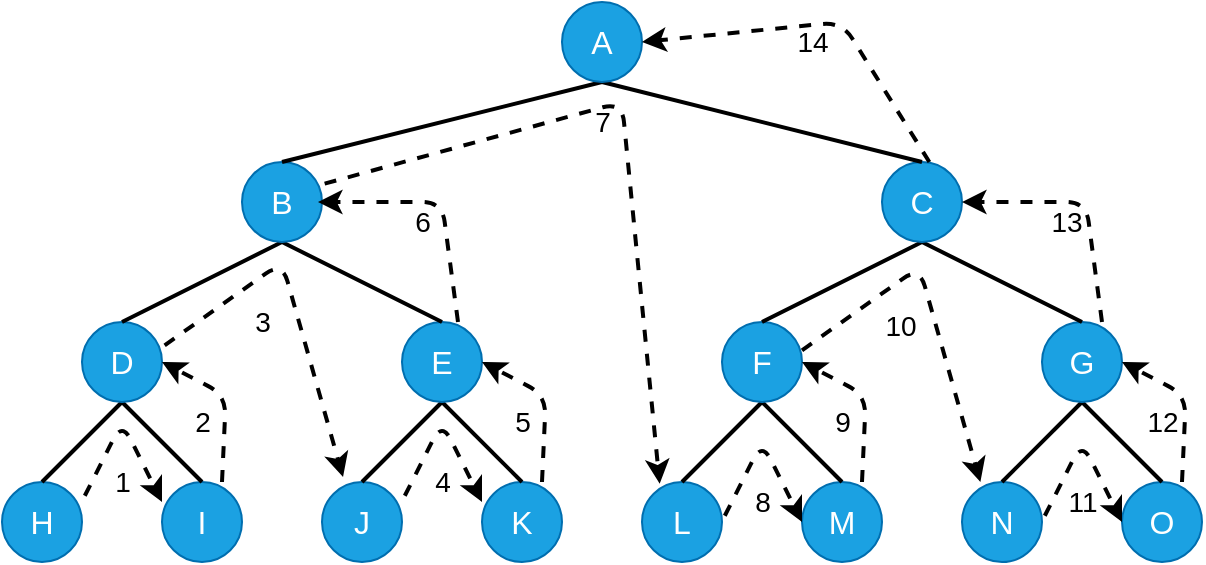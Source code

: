 <mxfile version="14.6.13" type="device"><diagram id="qobhLQH16APk-7GqI5nU" name="第 1 页"><mxGraphModel dx="1082" dy="685" grid="1" gridSize="10" guides="1" tooltips="1" connect="1" arrows="1" fold="1" page="1" pageScale="1" pageWidth="827" pageHeight="1169" math="0" shadow="0"><root><mxCell id="0"/><mxCell id="1" parent="0"/><mxCell id="oHFfW1aaUXZ90VwWtwJ0-1" value="&lt;font style=&quot;font-size: 16px&quot;&gt;H&lt;/font&gt;" style="ellipse;whiteSpace=wrap;html=1;fillColor=#1ba1e2;strokeColor=#006EAF;fontColor=#ffffff;" parent="1" vertex="1"><mxGeometry x="320" y="440" width="40" height="40" as="geometry"/></mxCell><mxCell id="oHFfW1aaUXZ90VwWtwJ0-2" value="&lt;font style=&quot;font-size: 16px&quot;&gt;I&lt;/font&gt;" style="ellipse;whiteSpace=wrap;html=1;fillColor=#1ba1e2;strokeColor=#006EAF;fontColor=#ffffff;" parent="1" vertex="1"><mxGeometry x="400" y="440" width="40" height="40" as="geometry"/></mxCell><mxCell id="oHFfW1aaUXZ90VwWtwJ0-3" value="" style="endArrow=none;html=1;strokeWidth=2;" parent="1" edge="1"><mxGeometry width="50" height="50" relative="1" as="geometry"><mxPoint x="340" y="440" as="sourcePoint"/><mxPoint x="380" y="400" as="targetPoint"/></mxGeometry></mxCell><mxCell id="oHFfW1aaUXZ90VwWtwJ0-5" value="" style="endArrow=none;html=1;strokeWidth=2;exitX=0.5;exitY=0;exitDx=0;exitDy=0;" parent="1" source="oHFfW1aaUXZ90VwWtwJ0-2" edge="1"><mxGeometry width="50" height="50" relative="1" as="geometry"><mxPoint x="350" y="450" as="sourcePoint"/><mxPoint x="380" y="400" as="targetPoint"/></mxGeometry></mxCell><mxCell id="oHFfW1aaUXZ90VwWtwJ0-6" value="&lt;font style=&quot;font-size: 16px&quot;&gt;J&lt;/font&gt;" style="ellipse;whiteSpace=wrap;html=1;fillColor=#1ba1e2;strokeColor=#006EAF;fontColor=#ffffff;" parent="1" vertex="1"><mxGeometry x="480" y="440" width="40" height="40" as="geometry"/></mxCell><mxCell id="oHFfW1aaUXZ90VwWtwJ0-7" value="&lt;font style=&quot;font-size: 16px&quot;&gt;K&lt;/font&gt;" style="ellipse;whiteSpace=wrap;html=1;fillColor=#1ba1e2;strokeColor=#006EAF;fontColor=#ffffff;" parent="1" vertex="1"><mxGeometry x="560" y="440" width="40" height="40" as="geometry"/></mxCell><mxCell id="oHFfW1aaUXZ90VwWtwJ0-8" value="" style="endArrow=none;html=1;strokeWidth=2;" parent="1" edge="1"><mxGeometry width="50" height="50" relative="1" as="geometry"><mxPoint x="500" y="440" as="sourcePoint"/><mxPoint x="540" y="400" as="targetPoint"/></mxGeometry></mxCell><mxCell id="oHFfW1aaUXZ90VwWtwJ0-9" value="" style="endArrow=none;html=1;strokeWidth=2;exitX=0.5;exitY=0;exitDx=0;exitDy=0;" parent="1" source="oHFfW1aaUXZ90VwWtwJ0-7" edge="1"><mxGeometry width="50" height="50" relative="1" as="geometry"><mxPoint x="510" y="450" as="sourcePoint"/><mxPoint x="540" y="400" as="targetPoint"/></mxGeometry></mxCell><mxCell id="oHFfW1aaUXZ90VwWtwJ0-18" value="&lt;font style=&quot;font-size: 16px&quot;&gt;L&lt;/font&gt;" style="ellipse;whiteSpace=wrap;html=1;fillColor=#1ba1e2;strokeColor=#006EAF;fontColor=#ffffff;" parent="1" vertex="1"><mxGeometry x="640" y="440" width="40" height="40" as="geometry"/></mxCell><mxCell id="oHFfW1aaUXZ90VwWtwJ0-19" value="&lt;font style=&quot;font-size: 16px&quot;&gt;M&lt;/font&gt;" style="ellipse;whiteSpace=wrap;html=1;fillColor=#1ba1e2;strokeColor=#006EAF;fontColor=#ffffff;" parent="1" vertex="1"><mxGeometry x="720" y="440" width="40" height="40" as="geometry"/></mxCell><mxCell id="oHFfW1aaUXZ90VwWtwJ0-20" value="" style="endArrow=none;html=1;strokeWidth=2;" parent="1" edge="1"><mxGeometry width="50" height="50" relative="1" as="geometry"><mxPoint x="660" y="440" as="sourcePoint"/><mxPoint x="700" y="400" as="targetPoint"/></mxGeometry></mxCell><mxCell id="oHFfW1aaUXZ90VwWtwJ0-21" value="" style="endArrow=none;html=1;strokeWidth=2;exitX=0.5;exitY=0;exitDx=0;exitDy=0;" parent="1" source="oHFfW1aaUXZ90VwWtwJ0-19" edge="1"><mxGeometry width="50" height="50" relative="1" as="geometry"><mxPoint x="670" y="450" as="sourcePoint"/><mxPoint x="700" y="400" as="targetPoint"/></mxGeometry></mxCell><mxCell id="oHFfW1aaUXZ90VwWtwJ0-22" value="&lt;font style=&quot;font-size: 16px&quot;&gt;N&lt;/font&gt;" style="ellipse;whiteSpace=wrap;html=1;fillColor=#1ba1e2;strokeColor=#006EAF;fontColor=#ffffff;" parent="1" vertex="1"><mxGeometry x="800" y="440" width="40" height="40" as="geometry"/></mxCell><mxCell id="oHFfW1aaUXZ90VwWtwJ0-23" value="&lt;font style=&quot;font-size: 16px&quot;&gt;O&lt;/font&gt;" style="ellipse;whiteSpace=wrap;html=1;fillColor=#1ba1e2;strokeColor=#006EAF;fontColor=#ffffff;" parent="1" vertex="1"><mxGeometry x="880" y="440" width="40" height="40" as="geometry"/></mxCell><mxCell id="oHFfW1aaUXZ90VwWtwJ0-24" value="" style="endArrow=none;html=1;strokeWidth=2;" parent="1" edge="1"><mxGeometry width="50" height="50" relative="1" as="geometry"><mxPoint x="820" y="440" as="sourcePoint"/><mxPoint x="860" y="400" as="targetPoint"/></mxGeometry></mxCell><mxCell id="oHFfW1aaUXZ90VwWtwJ0-25" value="" style="endArrow=none;html=1;strokeWidth=2;exitX=0.5;exitY=0;exitDx=0;exitDy=0;" parent="1" source="oHFfW1aaUXZ90VwWtwJ0-23" edge="1"><mxGeometry width="50" height="50" relative="1" as="geometry"><mxPoint x="830" y="450" as="sourcePoint"/><mxPoint x="860" y="400" as="targetPoint"/></mxGeometry></mxCell><mxCell id="oHFfW1aaUXZ90VwWtwJ0-26" value="&lt;font style=&quot;font-size: 16px&quot;&gt;D&lt;/font&gt;" style="ellipse;whiteSpace=wrap;html=1;fillColor=#1ba1e2;strokeColor=#006EAF;fontColor=#ffffff;" parent="1" vertex="1"><mxGeometry x="360" y="360" width="40" height="40" as="geometry"/></mxCell><mxCell id="oHFfW1aaUXZ90VwWtwJ0-27" value="&lt;font style=&quot;font-size: 16px&quot;&gt;E&lt;/font&gt;" style="ellipse;whiteSpace=wrap;html=1;fillColor=#1ba1e2;strokeColor=#006EAF;fontColor=#ffffff;" parent="1" vertex="1"><mxGeometry x="520" y="360" width="40" height="40" as="geometry"/></mxCell><mxCell id="oHFfW1aaUXZ90VwWtwJ0-28" value="" style="endArrow=none;html=1;strokeWidth=2;" parent="1" edge="1"><mxGeometry width="50" height="50" relative="1" as="geometry"><mxPoint x="380" y="360" as="sourcePoint"/><mxPoint x="460" y="320" as="targetPoint"/></mxGeometry></mxCell><mxCell id="oHFfW1aaUXZ90VwWtwJ0-29" value="" style="endArrow=none;html=1;strokeWidth=2;exitX=0.5;exitY=0;exitDx=0;exitDy=0;" parent="1" source="oHFfW1aaUXZ90VwWtwJ0-27" edge="1"><mxGeometry width="50" height="50" relative="1" as="geometry"><mxPoint x="390" y="370" as="sourcePoint"/><mxPoint x="460" y="320" as="targetPoint"/><Array as="points"><mxPoint x="460" y="320"/></Array></mxGeometry></mxCell><mxCell id="oHFfW1aaUXZ90VwWtwJ0-30" value="&lt;span style=&quot;font-size: 16px&quot;&gt;F&lt;/span&gt;" style="ellipse;whiteSpace=wrap;html=1;fillColor=#1ba1e2;strokeColor=#006EAF;fontColor=#ffffff;" parent="1" vertex="1"><mxGeometry x="680" y="360" width="40" height="40" as="geometry"/></mxCell><mxCell id="oHFfW1aaUXZ90VwWtwJ0-31" value="&lt;font style=&quot;font-size: 16px&quot;&gt;G&lt;/font&gt;" style="ellipse;whiteSpace=wrap;html=1;fillColor=#1ba1e2;strokeColor=#006EAF;fontColor=#ffffff;" parent="1" vertex="1"><mxGeometry x="840" y="360" width="40" height="40" as="geometry"/></mxCell><mxCell id="oHFfW1aaUXZ90VwWtwJ0-32" value="" style="endArrow=none;html=1;strokeWidth=2;" parent="1" edge="1"><mxGeometry width="50" height="50" relative="1" as="geometry"><mxPoint x="700" y="360" as="sourcePoint"/><mxPoint x="780" y="320" as="targetPoint"/></mxGeometry></mxCell><mxCell id="oHFfW1aaUXZ90VwWtwJ0-33" value="" style="endArrow=none;html=1;strokeWidth=2;exitX=0.5;exitY=0;exitDx=0;exitDy=0;" parent="1" source="oHFfW1aaUXZ90VwWtwJ0-31" edge="1"><mxGeometry width="50" height="50" relative="1" as="geometry"><mxPoint x="710" y="370" as="sourcePoint"/><mxPoint x="780" y="320" as="targetPoint"/></mxGeometry></mxCell><mxCell id="oHFfW1aaUXZ90VwWtwJ0-34" value="&lt;font style=&quot;font-size: 16px&quot;&gt;B&lt;/font&gt;" style="ellipse;whiteSpace=wrap;html=1;fillColor=#1ba1e2;strokeColor=#006EAF;fontColor=#ffffff;" parent="1" vertex="1"><mxGeometry x="440" y="280" width="40" height="40" as="geometry"/></mxCell><mxCell id="oHFfW1aaUXZ90VwWtwJ0-35" value="&lt;font style=&quot;font-size: 16px&quot;&gt;C&lt;/font&gt;" style="ellipse;whiteSpace=wrap;html=1;fillColor=#1ba1e2;strokeColor=#006EAF;fontColor=#ffffff;" parent="1" vertex="1"><mxGeometry x="760" y="280" width="40" height="40" as="geometry"/></mxCell><mxCell id="oHFfW1aaUXZ90VwWtwJ0-36" value="" style="endArrow=none;html=1;strokeWidth=2;" parent="1" edge="1"><mxGeometry width="50" height="50" relative="1" as="geometry"><mxPoint x="460" y="280" as="sourcePoint"/><mxPoint x="620" y="240" as="targetPoint"/></mxGeometry></mxCell><mxCell id="oHFfW1aaUXZ90VwWtwJ0-39" value="" style="endArrow=none;html=1;strokeWidth=2;exitX=0.5;exitY=0;exitDx=0;exitDy=0;" parent="1" source="oHFfW1aaUXZ90VwWtwJ0-35" edge="1"><mxGeometry width="50" height="50" relative="1" as="geometry"><mxPoint x="470" y="290" as="sourcePoint"/><mxPoint x="620" y="240" as="targetPoint"/></mxGeometry></mxCell><mxCell id="oHFfW1aaUXZ90VwWtwJ0-40" value="&lt;font style=&quot;font-size: 16px&quot;&gt;A&lt;/font&gt;" style="ellipse;whiteSpace=wrap;html=1;fillColor=#1ba1e2;strokeColor=#006EAF;fontColor=#ffffff;" parent="1" vertex="1"><mxGeometry x="600" y="200" width="40" height="40" as="geometry"/></mxCell><mxCell id="oHFfW1aaUXZ90VwWtwJ0-72" value="" style="endArrow=classic;html=1;dashed=1;strokeWidth=2;exitX=0.004;exitY=0.256;exitDx=0;exitDy=0;exitPerimeter=0;entryX=0;entryY=0.5;entryDx=0;entryDy=0;" parent="1" edge="1"><mxGeometry width="50" height="50" relative="1" as="geometry"><mxPoint x="681.4" y="456.88" as="sourcePoint"/><mxPoint x="720" y="460" as="targetPoint"/><Array as="points"><mxPoint x="700" y="420"/></Array></mxGeometry></mxCell><mxCell id="oHFfW1aaUXZ90VwWtwJ0-73" value="&lt;font style=&quot;font-size: 14px&quot;&gt;8&lt;/font&gt;" style="text;html=1;align=center;verticalAlign=middle;resizable=0;points=[];autosize=1;strokeColor=none;" parent="1" vertex="1"><mxGeometry x="690" y="440" width="20" height="20" as="geometry"/></mxCell><mxCell id="oHFfW1aaUXZ90VwWtwJ0-78" value="" style="endArrow=classic;html=1;dashed=1;strokeWidth=2;exitX=0.004;exitY=0.256;exitDx=0;exitDy=0;exitPerimeter=0;entryX=0;entryY=0.5;entryDx=0;entryDy=0;" parent="1" edge="1"><mxGeometry width="50" height="50" relative="1" as="geometry"><mxPoint x="841.4" y="456.88" as="sourcePoint"/><mxPoint x="880" y="460" as="targetPoint"/><Array as="points"><mxPoint x="860" y="420"/></Array></mxGeometry></mxCell><mxCell id="oHFfW1aaUXZ90VwWtwJ0-79" value="&lt;font style=&quot;font-size: 14px&quot;&gt;11&lt;/font&gt;" style="text;html=1;align=center;verticalAlign=middle;resizable=0;points=[];autosize=1;strokeColor=none;" parent="1" vertex="1"><mxGeometry x="845" y="440" width="30" height="20" as="geometry"/></mxCell><mxCell id="grtcXc5R2Gp9F9puivDR-7" value="" style="endArrow=classic;html=1;dashed=1;strokeWidth=2;exitX=0.004;exitY=0.256;exitDx=0;exitDy=0;exitPerimeter=0;entryX=0;entryY=0.5;entryDx=0;entryDy=0;" edge="1" parent="1"><mxGeometry width="50" height="50" relative="1" as="geometry"><mxPoint x="361.4" y="446.88" as="sourcePoint"/><mxPoint x="400.0" y="450" as="targetPoint"/><Array as="points"><mxPoint x="380" y="410"/></Array></mxGeometry></mxCell><mxCell id="grtcXc5R2Gp9F9puivDR-8" value="&lt;font style=&quot;font-size: 14px&quot;&gt;1&lt;/font&gt;" style="text;html=1;align=center;verticalAlign=middle;resizable=0;points=[];autosize=1;strokeColor=none;" vertex="1" parent="1"><mxGeometry x="370" y="430" width="20" height="20" as="geometry"/></mxCell><mxCell id="grtcXc5R2Gp9F9puivDR-15" value="" style="endArrow=classic;html=1;dashed=1;strokeWidth=2;exitX=0.004;exitY=0.256;exitDx=0;exitDy=0;exitPerimeter=0;entryX=0;entryY=0.5;entryDx=0;entryDy=0;" edge="1" parent="1"><mxGeometry width="50" height="50" relative="1" as="geometry"><mxPoint x="521.4" y="446.88" as="sourcePoint"/><mxPoint x="560.0" y="450" as="targetPoint"/><Array as="points"><mxPoint x="540" y="410"/></Array></mxGeometry></mxCell><mxCell id="grtcXc5R2Gp9F9puivDR-16" value="&lt;font style=&quot;font-size: 14px&quot;&gt;4&lt;/font&gt;" style="text;html=1;align=center;verticalAlign=middle;resizable=0;points=[];autosize=1;strokeColor=none;" vertex="1" parent="1"><mxGeometry x="530" y="430" width="20" height="20" as="geometry"/></mxCell><mxCell id="grtcXc5R2Gp9F9puivDR-26" value="" style="endArrow=classic;html=1;dashed=1;strokeWidth=2;entryX=1;entryY=0.5;entryDx=0;entryDy=0;" edge="1" parent="1" target="oHFfW1aaUXZ90VwWtwJ0-26"><mxGeometry width="50" height="50" relative="1" as="geometry"><mxPoint x="430" y="440" as="sourcePoint"/><mxPoint x="474" y="376.68" as="targetPoint"/><Array as="points"><mxPoint x="432" y="396.68"/></Array></mxGeometry></mxCell><mxCell id="grtcXc5R2Gp9F9puivDR-27" value="&lt;font style=&quot;font-size: 14px&quot;&gt;2&lt;/font&gt;" style="text;html=1;align=center;verticalAlign=middle;resizable=0;points=[];autosize=1;strokeColor=none;direction=south;" vertex="1" parent="1"><mxGeometry x="410" y="400" width="20" height="20" as="geometry"/></mxCell><mxCell id="grtcXc5R2Gp9F9puivDR-28" value="" style="endArrow=classic;html=1;dashed=1;strokeWidth=2;entryX=0.263;entryY=-0.062;entryDx=0;entryDy=0;entryPerimeter=0;exitX=1.033;exitY=0.292;exitDx=0;exitDy=0;exitPerimeter=0;" edge="1" parent="1" source="oHFfW1aaUXZ90VwWtwJ0-26" target="oHFfW1aaUXZ90VwWtwJ0-6"><mxGeometry width="50" height="50" relative="1" as="geometry"><mxPoint x="450" y="430" as="sourcePoint"/><mxPoint x="420" y="370" as="targetPoint"/><Array as="points"><mxPoint x="460" y="330"/></Array></mxGeometry></mxCell><mxCell id="grtcXc5R2Gp9F9puivDR-29" value="&lt;font style=&quot;font-size: 14px&quot;&gt;3&lt;/font&gt;" style="text;html=1;align=center;verticalAlign=middle;resizable=0;points=[];autosize=1;strokeColor=none;direction=south;" vertex="1" parent="1"><mxGeometry x="440" y="350" width="20" height="20" as="geometry"/></mxCell><mxCell id="grtcXc5R2Gp9F9puivDR-30" value="" style="endArrow=classic;html=1;dashed=1;strokeWidth=2;entryX=1;entryY=0.5;entryDx=0;entryDy=0;" edge="1" parent="1"><mxGeometry width="50" height="50" relative="1" as="geometry"><mxPoint x="590" y="440" as="sourcePoint"/><mxPoint x="560" y="380" as="targetPoint"/><Array as="points"><mxPoint x="592" y="396.68"/></Array></mxGeometry></mxCell><mxCell id="grtcXc5R2Gp9F9puivDR-31" value="&lt;font style=&quot;font-size: 14px&quot;&gt;5&lt;/font&gt;" style="text;html=1;align=center;verticalAlign=middle;resizable=0;points=[];autosize=1;strokeColor=none;direction=south;" vertex="1" parent="1"><mxGeometry x="570" y="400" width="20" height="20" as="geometry"/></mxCell><mxCell id="grtcXc5R2Gp9F9puivDR-32" value="" style="endArrow=classic;html=1;dashed=1;strokeWidth=2;entryX=1;entryY=0.5;entryDx=0;entryDy=0;" edge="1" parent="1"><mxGeometry width="50" height="50" relative="1" as="geometry"><mxPoint x="548" y="360" as="sourcePoint"/><mxPoint x="478.0" y="300" as="targetPoint"/><Array as="points"><mxPoint x="540" y="300"/></Array></mxGeometry></mxCell><mxCell id="grtcXc5R2Gp9F9puivDR-33" value="&lt;font style=&quot;font-size: 14px&quot;&gt;6&lt;/font&gt;" style="text;html=1;align=center;verticalAlign=middle;resizable=0;points=[];autosize=1;strokeColor=none;direction=south;" vertex="1" parent="1"><mxGeometry x="520" y="300" width="20" height="20" as="geometry"/></mxCell><mxCell id="grtcXc5R2Gp9F9puivDR-34" value="" style="endArrow=classic;html=1;dashed=1;strokeWidth=2;entryX=0.221;entryY=0.021;entryDx=0;entryDy=0;exitX=1.033;exitY=0.271;exitDx=0;exitDy=0;exitPerimeter=0;entryPerimeter=0;" edge="1" parent="1" source="oHFfW1aaUXZ90VwWtwJ0-34" target="oHFfW1aaUXZ90VwWtwJ0-18"><mxGeometry width="50" height="50" relative="1" as="geometry"><mxPoint x="550.0" y="290" as="sourcePoint"/><mxPoint x="620" y="350" as="targetPoint"/><Array as="points"><mxPoint x="630" y="250"/></Array></mxGeometry></mxCell><mxCell id="grtcXc5R2Gp9F9puivDR-35" value="&lt;font style=&quot;font-size: 14px&quot;&gt;7&lt;/font&gt;" style="text;html=1;align=center;verticalAlign=middle;resizable=0;points=[];autosize=1;strokeColor=none;direction=west;" vertex="1" parent="1"><mxGeometry x="610" y="250" width="20" height="20" as="geometry"/></mxCell><mxCell id="grtcXc5R2Gp9F9puivDR-36" value="" style="endArrow=classic;html=1;dashed=1;strokeWidth=2;entryX=1;entryY=0.5;entryDx=0;entryDy=0;" edge="1" parent="1"><mxGeometry width="50" height="50" relative="1" as="geometry"><mxPoint x="750" y="440" as="sourcePoint"/><mxPoint x="720" y="380" as="targetPoint"/><Array as="points"><mxPoint x="752" y="396.68"/></Array></mxGeometry></mxCell><mxCell id="grtcXc5R2Gp9F9puivDR-37" value="&lt;font style=&quot;font-size: 14px&quot;&gt;9&lt;/font&gt;" style="text;html=1;align=center;verticalAlign=middle;resizable=0;points=[];autosize=1;strokeColor=none;direction=south;" vertex="1" parent="1"><mxGeometry x="730" y="400" width="20" height="20" as="geometry"/></mxCell><mxCell id="grtcXc5R2Gp9F9puivDR-38" value="" style="endArrow=classic;html=1;dashed=1;strokeWidth=2;entryX=0.263;entryY=-0.062;entryDx=0;entryDy=0;entryPerimeter=0;exitX=1.033;exitY=0.292;exitDx=0;exitDy=0;exitPerimeter=0;" edge="1" parent="1"><mxGeometry width="50" height="50" relative="1" as="geometry"><mxPoint x="720" y="374.16" as="sourcePoint"/><mxPoint x="809.2" y="440" as="targetPoint"/><Array as="points"><mxPoint x="778.68" y="332.48"/></Array></mxGeometry></mxCell><mxCell id="grtcXc5R2Gp9F9puivDR-39" value="&lt;font style=&quot;font-size: 14px&quot;&gt;10&lt;/font&gt;" style="text;html=1;align=center;verticalAlign=middle;resizable=0;points=[];autosize=1;strokeColor=none;direction=south;" vertex="1" parent="1"><mxGeometry x="753.68" y="352.48" width="30" height="20" as="geometry"/></mxCell><mxCell id="grtcXc5R2Gp9F9puivDR-40" value="" style="endArrow=classic;html=1;dashed=1;strokeWidth=2;entryX=1;entryY=0.5;entryDx=0;entryDy=0;" edge="1" parent="1"><mxGeometry width="50" height="50" relative="1" as="geometry"><mxPoint x="910" y="440" as="sourcePoint"/><mxPoint x="880" y="380" as="targetPoint"/><Array as="points"><mxPoint x="912" y="396.68"/></Array></mxGeometry></mxCell><mxCell id="grtcXc5R2Gp9F9puivDR-41" value="&lt;font style=&quot;font-size: 14px&quot;&gt;12&lt;/font&gt;" style="text;html=1;align=center;verticalAlign=middle;resizable=0;points=[];autosize=1;strokeColor=none;direction=south;" vertex="1" parent="1"><mxGeometry x="885" y="400" width="30" height="20" as="geometry"/></mxCell><mxCell id="grtcXc5R2Gp9F9puivDR-42" value="" style="endArrow=classic;html=1;dashed=1;strokeWidth=2;entryX=1;entryY=0.5;entryDx=0;entryDy=0;" edge="1" parent="1"><mxGeometry width="50" height="50" relative="1" as="geometry"><mxPoint x="870" y="360" as="sourcePoint"/><mxPoint x="800.0" y="300" as="targetPoint"/><Array as="points"><mxPoint x="862" y="300"/></Array></mxGeometry></mxCell><mxCell id="grtcXc5R2Gp9F9puivDR-43" value="&lt;font style=&quot;font-size: 14px&quot;&gt;13&lt;/font&gt;" style="text;html=1;align=center;verticalAlign=middle;resizable=0;points=[];autosize=1;strokeColor=none;direction=south;" vertex="1" parent="1"><mxGeometry x="837" y="300" width="30" height="20" as="geometry"/></mxCell><mxCell id="grtcXc5R2Gp9F9puivDR-44" value="" style="endArrow=classic;html=1;dashed=1;strokeWidth=2;" edge="1" parent="1"><mxGeometry width="50" height="50" relative="1" as="geometry"><mxPoint x="783.68" y="280" as="sourcePoint"/><mxPoint x="640" y="220" as="targetPoint"/><Array as="points"><mxPoint x="740" y="210"/></Array></mxGeometry></mxCell><mxCell id="grtcXc5R2Gp9F9puivDR-45" value="&lt;font style=&quot;font-size: 14px&quot;&gt;14&lt;/font&gt;" style="text;html=1;align=center;verticalAlign=middle;resizable=0;points=[];autosize=1;strokeColor=none;direction=south;" vertex="1" parent="1"><mxGeometry x="710.0" y="210" width="30" height="20" as="geometry"/></mxCell></root></mxGraphModel></diagram></mxfile>